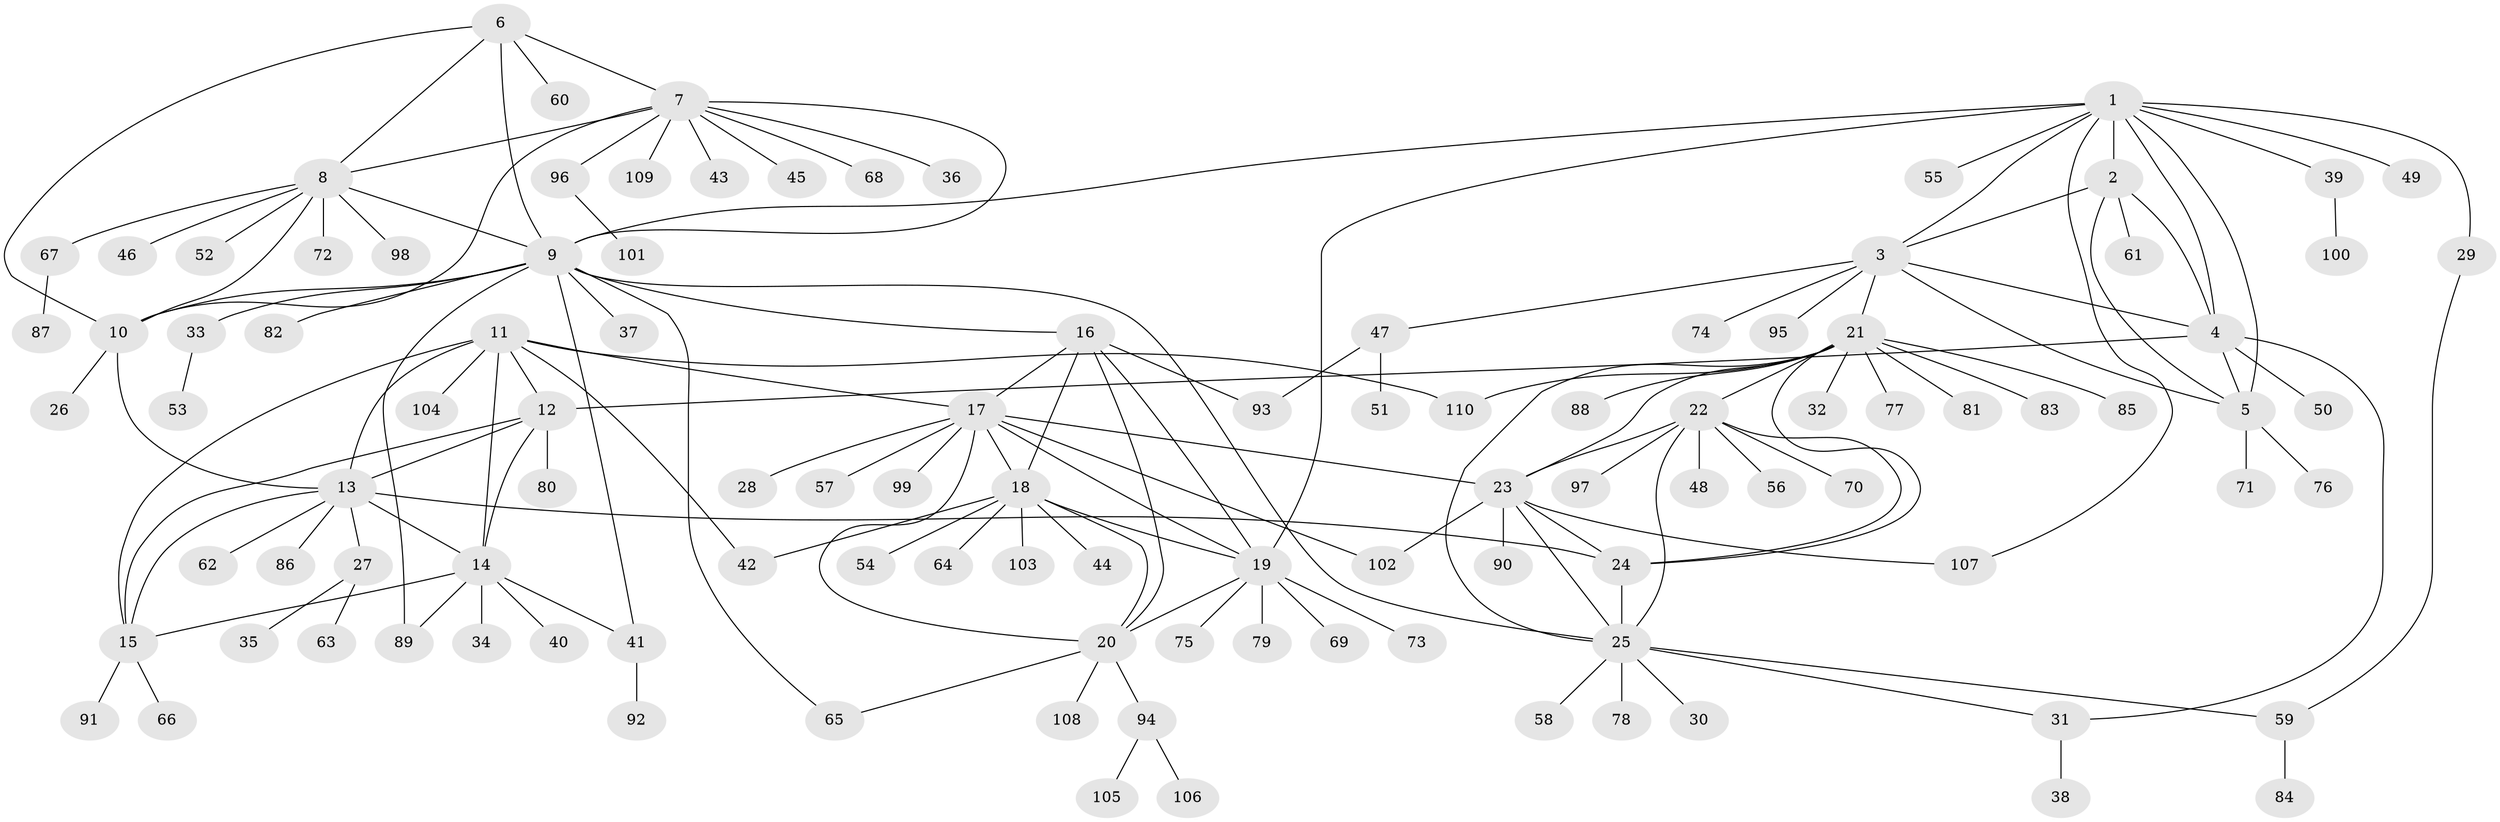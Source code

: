 // Generated by graph-tools (version 1.1) at 2025/50/03/09/25 03:50:37]
// undirected, 110 vertices, 155 edges
graph export_dot {
graph [start="1"]
  node [color=gray90,style=filled];
  1;
  2;
  3;
  4;
  5;
  6;
  7;
  8;
  9;
  10;
  11;
  12;
  13;
  14;
  15;
  16;
  17;
  18;
  19;
  20;
  21;
  22;
  23;
  24;
  25;
  26;
  27;
  28;
  29;
  30;
  31;
  32;
  33;
  34;
  35;
  36;
  37;
  38;
  39;
  40;
  41;
  42;
  43;
  44;
  45;
  46;
  47;
  48;
  49;
  50;
  51;
  52;
  53;
  54;
  55;
  56;
  57;
  58;
  59;
  60;
  61;
  62;
  63;
  64;
  65;
  66;
  67;
  68;
  69;
  70;
  71;
  72;
  73;
  74;
  75;
  76;
  77;
  78;
  79;
  80;
  81;
  82;
  83;
  84;
  85;
  86;
  87;
  88;
  89;
  90;
  91;
  92;
  93;
  94;
  95;
  96;
  97;
  98;
  99;
  100;
  101;
  102;
  103;
  104;
  105;
  106;
  107;
  108;
  109;
  110;
  1 -- 2;
  1 -- 3;
  1 -- 4;
  1 -- 5;
  1 -- 9;
  1 -- 19;
  1 -- 29;
  1 -- 39;
  1 -- 49;
  1 -- 55;
  1 -- 107;
  2 -- 3;
  2 -- 4;
  2 -- 5;
  2 -- 61;
  3 -- 4;
  3 -- 5;
  3 -- 21;
  3 -- 47;
  3 -- 74;
  3 -- 95;
  4 -- 5;
  4 -- 12;
  4 -- 31;
  4 -- 50;
  5 -- 71;
  5 -- 76;
  6 -- 7;
  6 -- 8;
  6 -- 9;
  6 -- 10;
  6 -- 60;
  7 -- 8;
  7 -- 9;
  7 -- 10;
  7 -- 36;
  7 -- 43;
  7 -- 45;
  7 -- 68;
  7 -- 96;
  7 -- 109;
  8 -- 9;
  8 -- 10;
  8 -- 46;
  8 -- 52;
  8 -- 67;
  8 -- 72;
  8 -- 98;
  9 -- 10;
  9 -- 16;
  9 -- 25;
  9 -- 33;
  9 -- 37;
  9 -- 41;
  9 -- 65;
  9 -- 82;
  9 -- 89;
  10 -- 13;
  10 -- 26;
  11 -- 12;
  11 -- 13;
  11 -- 14;
  11 -- 15;
  11 -- 17;
  11 -- 42;
  11 -- 104;
  11 -- 110;
  12 -- 13;
  12 -- 14;
  12 -- 15;
  12 -- 80;
  13 -- 14;
  13 -- 15;
  13 -- 24;
  13 -- 27;
  13 -- 62;
  13 -- 86;
  14 -- 15;
  14 -- 34;
  14 -- 40;
  14 -- 41;
  14 -- 89;
  15 -- 66;
  15 -- 91;
  16 -- 17;
  16 -- 18;
  16 -- 19;
  16 -- 20;
  16 -- 93;
  17 -- 18;
  17 -- 19;
  17 -- 20;
  17 -- 23;
  17 -- 28;
  17 -- 57;
  17 -- 99;
  17 -- 102;
  18 -- 19;
  18 -- 20;
  18 -- 42;
  18 -- 44;
  18 -- 54;
  18 -- 64;
  18 -- 103;
  19 -- 20;
  19 -- 69;
  19 -- 73;
  19 -- 75;
  19 -- 79;
  20 -- 65;
  20 -- 94;
  20 -- 108;
  21 -- 22;
  21 -- 23;
  21 -- 24;
  21 -- 25;
  21 -- 32;
  21 -- 77;
  21 -- 81;
  21 -- 83;
  21 -- 85;
  21 -- 88;
  21 -- 110;
  22 -- 23;
  22 -- 24;
  22 -- 25;
  22 -- 48;
  22 -- 56;
  22 -- 70;
  22 -- 97;
  23 -- 24;
  23 -- 25;
  23 -- 90;
  23 -- 102;
  23 -- 107;
  24 -- 25;
  25 -- 30;
  25 -- 31;
  25 -- 58;
  25 -- 59;
  25 -- 78;
  27 -- 35;
  27 -- 63;
  29 -- 59;
  31 -- 38;
  33 -- 53;
  39 -- 100;
  41 -- 92;
  47 -- 51;
  47 -- 93;
  59 -- 84;
  67 -- 87;
  94 -- 105;
  94 -- 106;
  96 -- 101;
}
